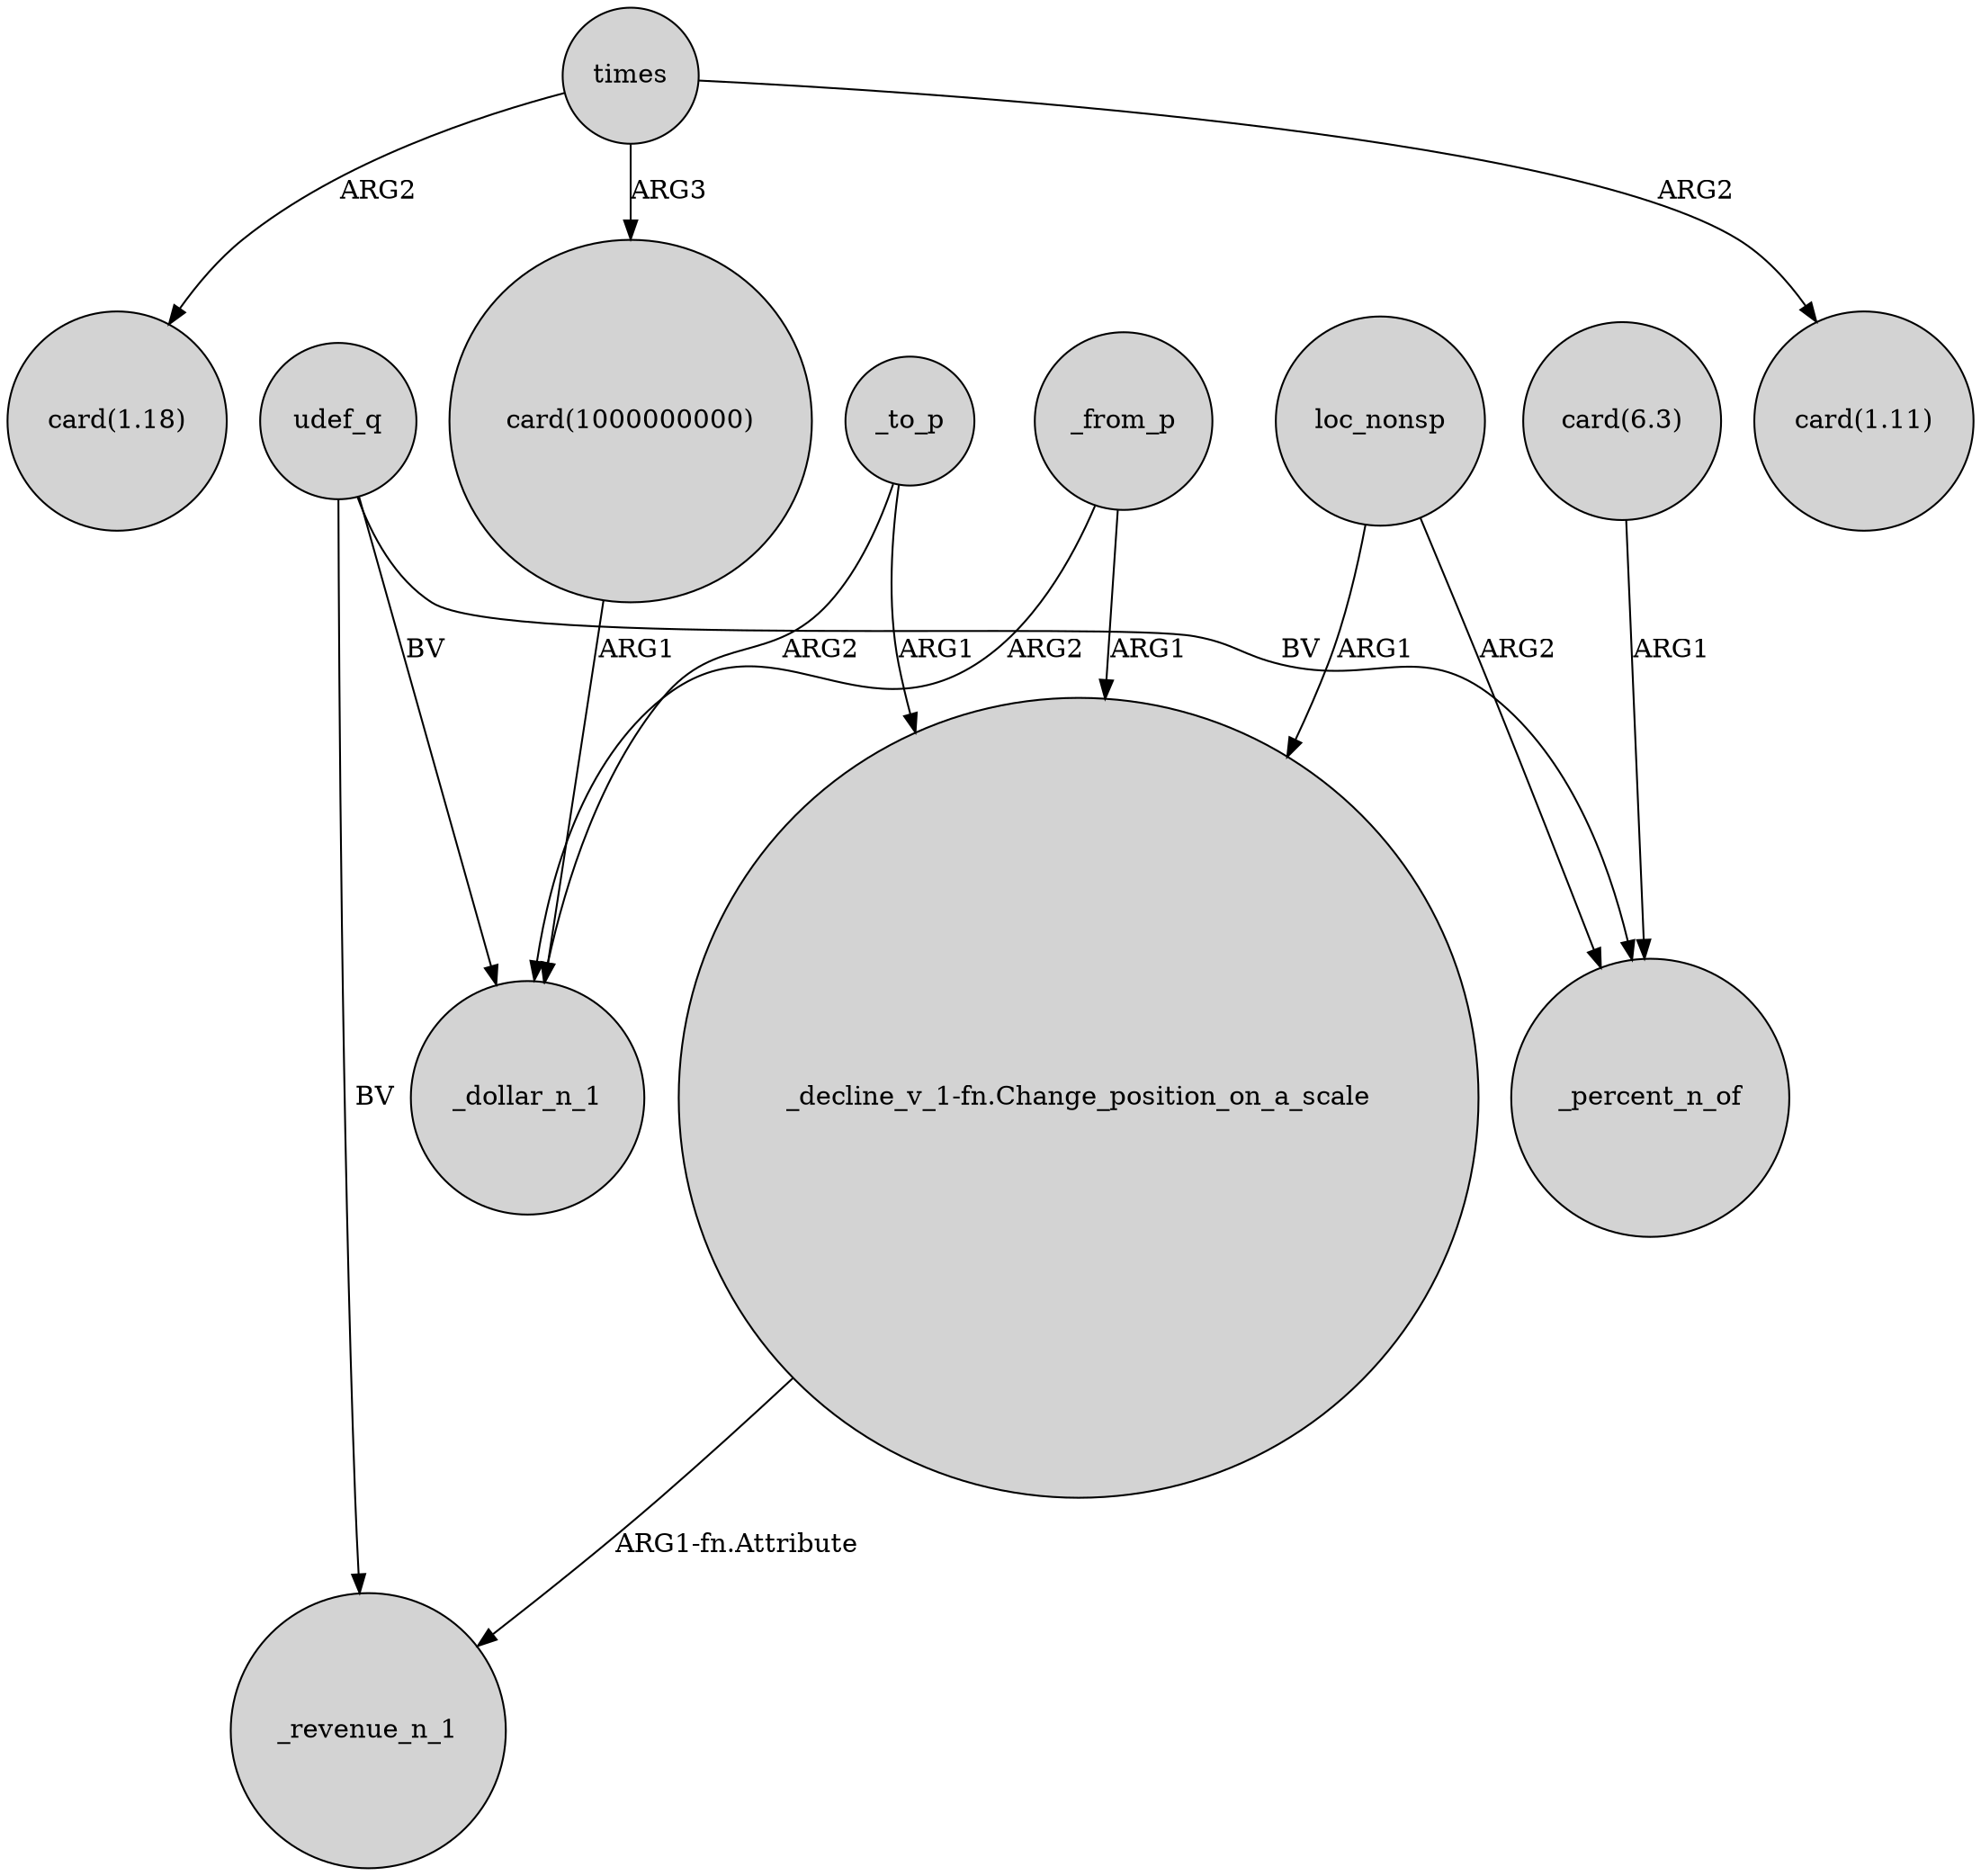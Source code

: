 digraph {
	node [shape=circle style=filled]
	times -> "card(1.18)" [label=ARG2]
	"card(1000000000)" -> _dollar_n_1 [label=ARG1]
	udef_q -> _percent_n_of [label=BV]
	_to_p -> _dollar_n_1 [label=ARG2]
	times -> "card(1000000000)" [label=ARG3]
	udef_q -> _dollar_n_1 [label=BV]
	loc_nonsp -> "_decline_v_1-fn.Change_position_on_a_scale" [label=ARG1]
	_to_p -> "_decline_v_1-fn.Change_position_on_a_scale" [label=ARG1]
	udef_q -> _revenue_n_1 [label=BV]
	_from_p -> "_decline_v_1-fn.Change_position_on_a_scale" [label=ARG1]
	"_decline_v_1-fn.Change_position_on_a_scale" -> _revenue_n_1 [label="ARG1-fn.Attribute"]
	_from_p -> _dollar_n_1 [label=ARG2]
	times -> "card(1.11)" [label=ARG2]
	"card(6.3)" -> _percent_n_of [label=ARG1]
	loc_nonsp -> _percent_n_of [label=ARG2]
}
